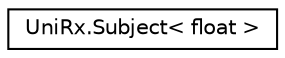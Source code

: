 digraph "Graphical Class Hierarchy"
{
 // LATEX_PDF_SIZE
  edge [fontname="Helvetica",fontsize="10",labelfontname="Helvetica",labelfontsize="10"];
  node [fontname="Helvetica",fontsize="10",shape=record];
  rankdir="LR";
  Node0 [label="UniRx.Subject\< float \>",height=0.2,width=0.4,color="black", fillcolor="white", style="filled",URL="$class_uni_rx_1_1_subject.html",tooltip=" "];
}
